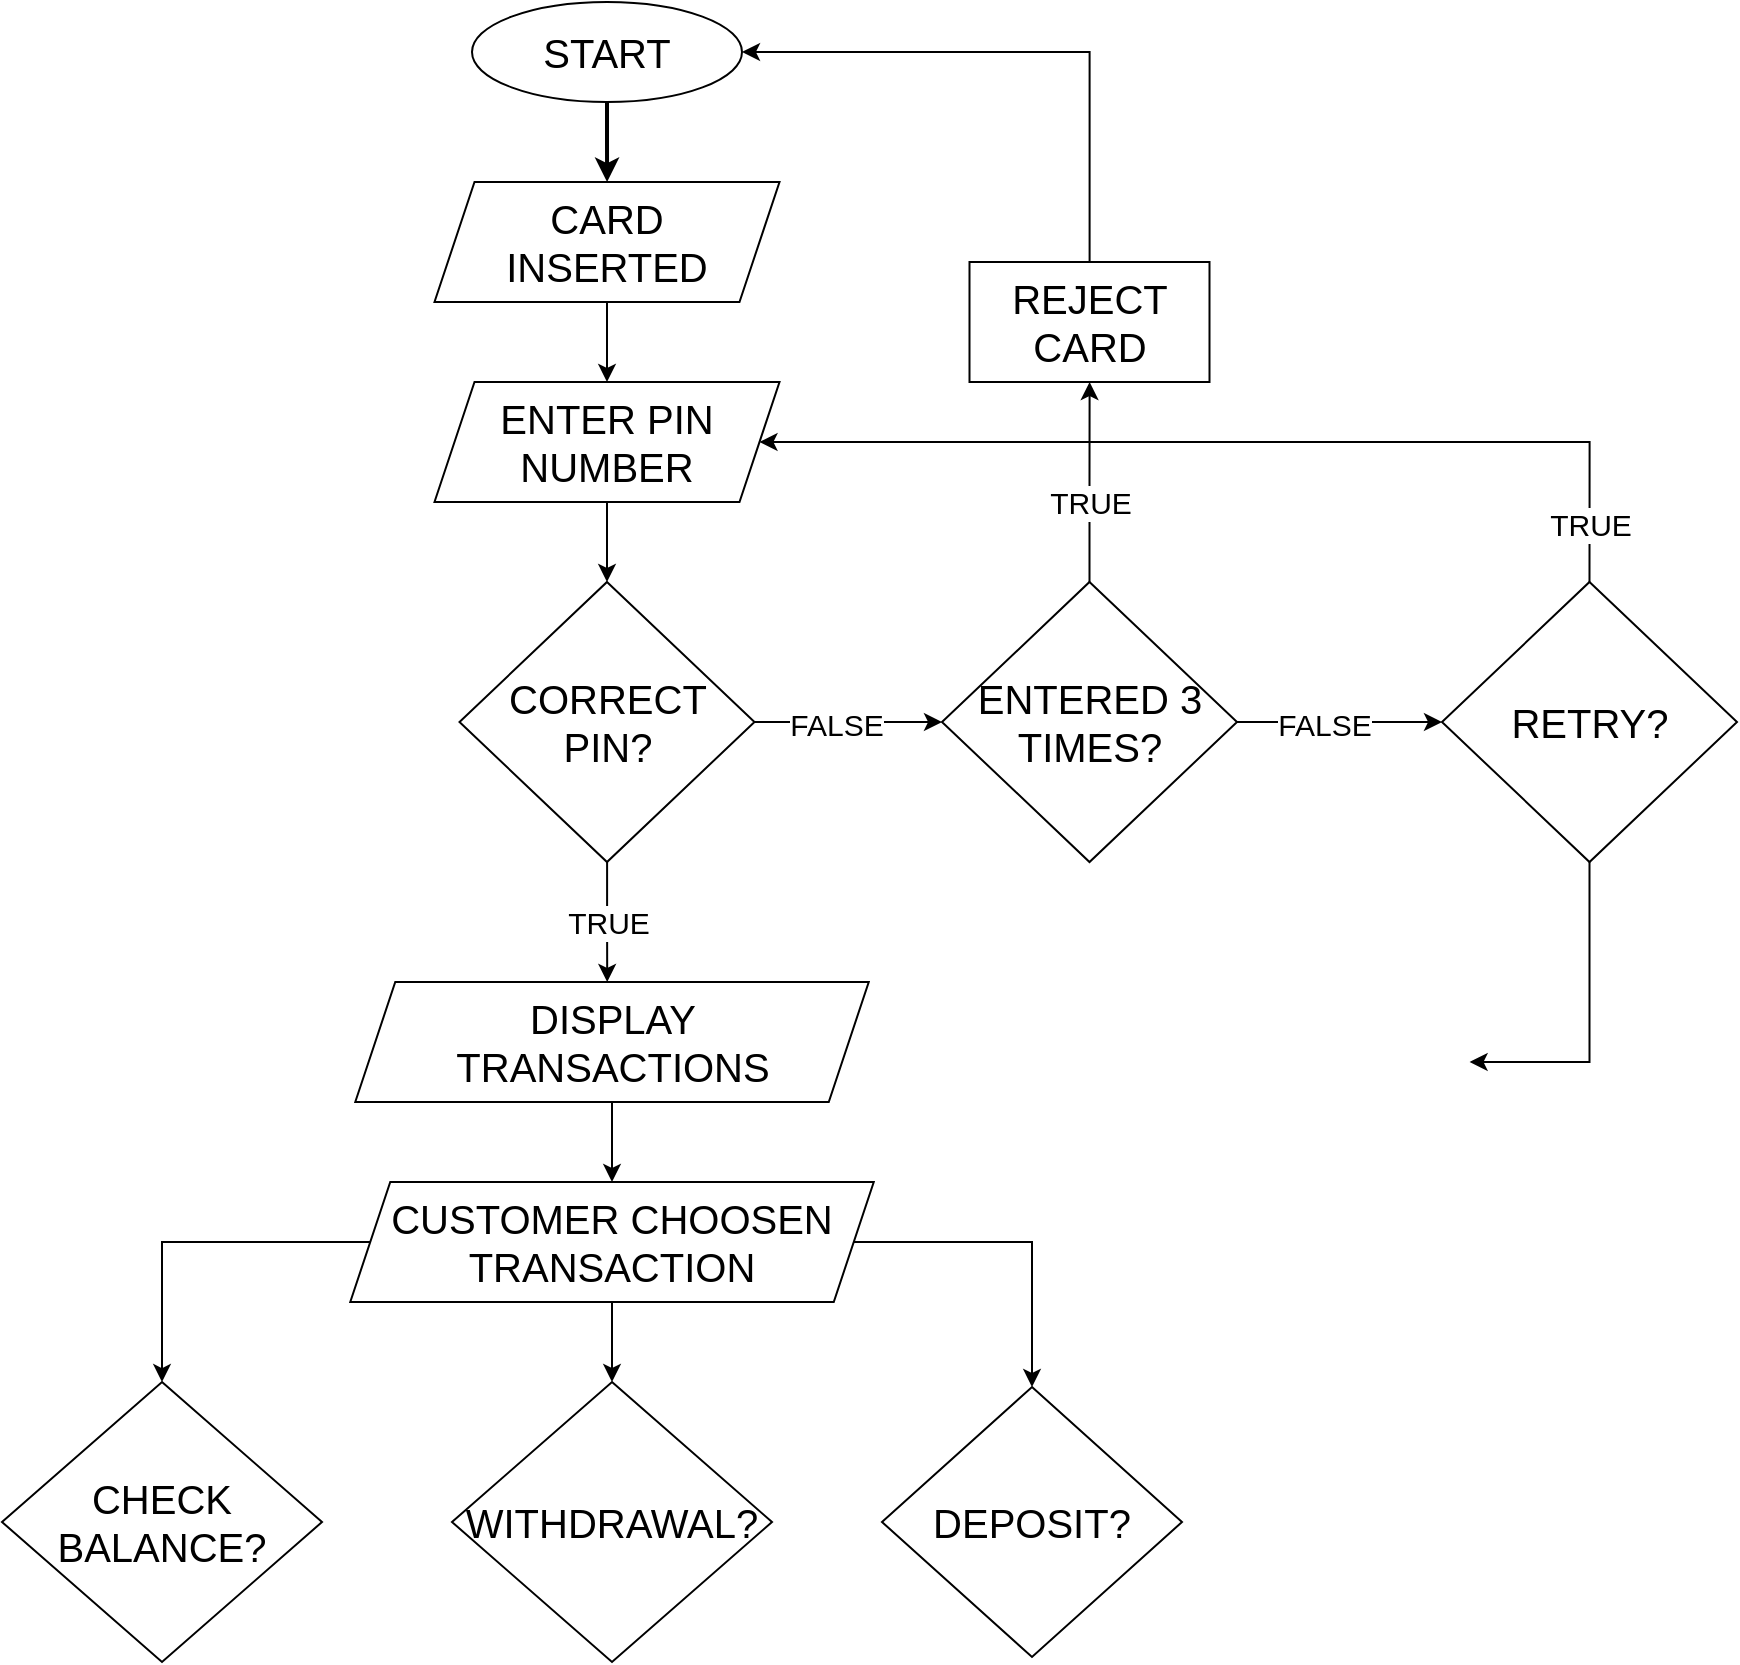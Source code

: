 <mxfile version="24.7.10">
  <diagram name="Page-1" id="H8YX4mvp1tPYPq6lOHKP">
    <mxGraphModel dx="974" dy="744" grid="1" gridSize="10" guides="1" tooltips="1" connect="1" arrows="1" fold="1" page="1" pageScale="1" pageWidth="850" pageHeight="1100" math="0" shadow="0">
      <root>
        <mxCell id="0" />
        <mxCell id="1" parent="0" />
        <mxCell id="IIV3at36kZY-AhHtreOB-9" value="" style="edgeStyle=orthogonalEdgeStyle;rounded=0;orthogonalLoop=1;jettySize=auto;html=1;" edge="1" parent="1" source="IIV3at36kZY-AhHtreOB-1" target="IIV3at36kZY-AhHtreOB-8">
          <mxGeometry relative="1" as="geometry" />
        </mxCell>
        <mxCell id="IIV3at36kZY-AhHtreOB-1" value="&lt;font style=&quot;font-size: 20px;&quot;&gt;CARD&lt;/font&gt;&lt;div&gt;&lt;font style=&quot;font-size: 20px;&quot;&gt;INSERTED&lt;/font&gt;&lt;/div&gt;" style="shape=parallelogram;perimeter=parallelogramPerimeter;whiteSpace=wrap;html=1;fixedSize=1;" vertex="1" parent="1">
          <mxGeometry x="346.25" y="120" width="172.5" height="60" as="geometry" />
        </mxCell>
        <mxCell id="IIV3at36kZY-AhHtreOB-3" value="" style="edgeStyle=orthogonalEdgeStyle;rounded=0;orthogonalLoop=1;jettySize=auto;html=1;strokeWidth=2;" edge="1" parent="1" source="IIV3at36kZY-AhHtreOB-2" target="IIV3at36kZY-AhHtreOB-1">
          <mxGeometry relative="1" as="geometry" />
        </mxCell>
        <mxCell id="IIV3at36kZY-AhHtreOB-2" value="START" style="ellipse;whiteSpace=wrap;html=1;fontSize=20;" vertex="1" parent="1">
          <mxGeometry x="365" y="30" width="135" height="50" as="geometry" />
        </mxCell>
        <mxCell id="IIV3at36kZY-AhHtreOB-13" value="" style="edgeStyle=orthogonalEdgeStyle;rounded=0;orthogonalLoop=1;jettySize=auto;html=1;" edge="1" parent="1" source="IIV3at36kZY-AhHtreOB-8" target="IIV3at36kZY-AhHtreOB-12">
          <mxGeometry relative="1" as="geometry" />
        </mxCell>
        <mxCell id="IIV3at36kZY-AhHtreOB-8" value="&lt;span style=&quot;font-size: 20px;&quot;&gt;ENTER PIN NUMBER&lt;/span&gt;" style="shape=parallelogram;perimeter=parallelogramPerimeter;whiteSpace=wrap;html=1;fixedSize=1;" vertex="1" parent="1">
          <mxGeometry x="346.25" y="220" width="172.5" height="60" as="geometry" />
        </mxCell>
        <mxCell id="IIV3at36kZY-AhHtreOB-17" value="" style="edgeStyle=orthogonalEdgeStyle;rounded=0;orthogonalLoop=1;jettySize=auto;html=1;" edge="1" parent="1" source="IIV3at36kZY-AhHtreOB-12" target="IIV3at36kZY-AhHtreOB-16">
          <mxGeometry relative="1" as="geometry" />
        </mxCell>
        <mxCell id="IIV3at36kZY-AhHtreOB-20" value="FALSE" style="edgeLabel;html=1;align=center;verticalAlign=middle;resizable=0;points=[];fontSize=15;" vertex="1" connectable="0" parent="IIV3at36kZY-AhHtreOB-17">
          <mxGeometry x="-0.141" y="-1" relative="1" as="geometry">
            <mxPoint as="offset" />
          </mxGeometry>
        </mxCell>
        <mxCell id="IIV3at36kZY-AhHtreOB-25" value="" style="edgeStyle=orthogonalEdgeStyle;rounded=0;orthogonalLoop=1;jettySize=auto;html=1;" edge="1" parent="1" source="IIV3at36kZY-AhHtreOB-12">
          <mxGeometry relative="1" as="geometry">
            <mxPoint x="432.6" y="520" as="targetPoint" />
          </mxGeometry>
        </mxCell>
        <mxCell id="IIV3at36kZY-AhHtreOB-26" value="TRUE" style="edgeLabel;html=1;align=center;verticalAlign=middle;resizable=0;points=[];fontSize=15;" vertex="1" connectable="0" parent="IIV3at36kZY-AhHtreOB-25">
          <mxGeometry x="-0.447" y="2" relative="1" as="geometry">
            <mxPoint x="-2" y="13" as="offset" />
          </mxGeometry>
        </mxCell>
        <mxCell id="IIV3at36kZY-AhHtreOB-12" value="CORRECT PIN?" style="rhombus;whiteSpace=wrap;html=1;fontSize=20;" vertex="1" parent="1">
          <mxGeometry x="358.75" y="320" width="147.5" height="140" as="geometry" />
        </mxCell>
        <mxCell id="IIV3at36kZY-AhHtreOB-19" value="" style="edgeStyle=orthogonalEdgeStyle;rounded=0;orthogonalLoop=1;jettySize=auto;html=1;" edge="1" parent="1" source="IIV3at36kZY-AhHtreOB-16" target="IIV3at36kZY-AhHtreOB-18">
          <mxGeometry relative="1" as="geometry" />
        </mxCell>
        <mxCell id="IIV3at36kZY-AhHtreOB-21" value="TRUE" style="edgeLabel;html=1;align=center;verticalAlign=middle;resizable=0;points=[];fontSize=15;" vertex="1" connectable="0" parent="IIV3at36kZY-AhHtreOB-19">
          <mxGeometry x="-0.062" y="-1" relative="1" as="geometry">
            <mxPoint x="-1" y="7" as="offset" />
          </mxGeometry>
        </mxCell>
        <mxCell id="IIV3at36kZY-AhHtreOB-33" value="" style="edgeStyle=orthogonalEdgeStyle;rounded=0;orthogonalLoop=1;jettySize=auto;html=1;" edge="1" parent="1" source="IIV3at36kZY-AhHtreOB-16" target="IIV3at36kZY-AhHtreOB-32">
          <mxGeometry relative="1" as="geometry" />
        </mxCell>
        <mxCell id="IIV3at36kZY-AhHtreOB-41" value="FALSE" style="edgeLabel;html=1;align=center;verticalAlign=middle;resizable=0;points=[];fontSize=15;" vertex="1" connectable="0" parent="IIV3at36kZY-AhHtreOB-33">
          <mxGeometry x="-0.156" y="-1" relative="1" as="geometry">
            <mxPoint as="offset" />
          </mxGeometry>
        </mxCell>
        <mxCell id="IIV3at36kZY-AhHtreOB-16" value="ENTERED 3 TIMES?" style="rhombus;whiteSpace=wrap;html=1;fontSize=20;" vertex="1" parent="1">
          <mxGeometry x="600" y="320" width="147.5" height="140" as="geometry" />
        </mxCell>
        <mxCell id="IIV3at36kZY-AhHtreOB-31" value="" style="edgeStyle=orthogonalEdgeStyle;rounded=0;orthogonalLoop=1;jettySize=auto;html=1;entryX=1;entryY=0.5;entryDx=0;entryDy=0;" edge="1" parent="1" source="IIV3at36kZY-AhHtreOB-18" target="IIV3at36kZY-AhHtreOB-2">
          <mxGeometry relative="1" as="geometry">
            <mxPoint x="430" y="100" as="targetPoint" />
            <Array as="points">
              <mxPoint x="674" y="55" />
            </Array>
          </mxGeometry>
        </mxCell>
        <mxCell id="IIV3at36kZY-AhHtreOB-18" value="REJECT CARD" style="whiteSpace=wrap;html=1;fontSize=20;" vertex="1" parent="1">
          <mxGeometry x="613.75" y="160" width="120" height="60" as="geometry" />
        </mxCell>
        <mxCell id="IIV3at36kZY-AhHtreOB-29" value="" style="edgeStyle=orthogonalEdgeStyle;rounded=0;orthogonalLoop=1;jettySize=auto;html=1;" edge="1" parent="1" source="IIV3at36kZY-AhHtreOB-27" target="IIV3at36kZY-AhHtreOB-28">
          <mxGeometry relative="1" as="geometry" />
        </mxCell>
        <mxCell id="IIV3at36kZY-AhHtreOB-27" value="DISPLAY&lt;div&gt;TRANSACTIONS&lt;/div&gt;" style="shape=parallelogram;perimeter=parallelogramPerimeter;whiteSpace=wrap;html=1;fixedSize=1;fontSize=20;" vertex="1" parent="1">
          <mxGeometry x="306.63" y="520" width="256.75" height="60" as="geometry" />
        </mxCell>
        <mxCell id="IIV3at36kZY-AhHtreOB-43" value="" style="edgeStyle=orthogonalEdgeStyle;rounded=0;orthogonalLoop=1;jettySize=auto;html=1;" edge="1" parent="1" source="IIV3at36kZY-AhHtreOB-28" target="IIV3at36kZY-AhHtreOB-42">
          <mxGeometry relative="1" as="geometry" />
        </mxCell>
        <mxCell id="IIV3at36kZY-AhHtreOB-46" value="" style="edgeStyle=orthogonalEdgeStyle;rounded=0;orthogonalLoop=1;jettySize=auto;html=1;" edge="1" parent="1" source="IIV3at36kZY-AhHtreOB-28" target="IIV3at36kZY-AhHtreOB-45">
          <mxGeometry relative="1" as="geometry" />
        </mxCell>
        <mxCell id="IIV3at36kZY-AhHtreOB-49" value="" style="edgeStyle=orthogonalEdgeStyle;rounded=0;orthogonalLoop=1;jettySize=auto;html=1;" edge="1" parent="1" source="IIV3at36kZY-AhHtreOB-28" target="IIV3at36kZY-AhHtreOB-48">
          <mxGeometry relative="1" as="geometry" />
        </mxCell>
        <mxCell id="IIV3at36kZY-AhHtreOB-28" value="CUSTOMER CHOOSEN&lt;div&gt;TRANSACTION&lt;/div&gt;" style="shape=parallelogram;perimeter=parallelogramPerimeter;whiteSpace=wrap;html=1;fixedSize=1;fontSize=20;" vertex="1" parent="1">
          <mxGeometry x="304.13" y="620" width="261.75" height="60" as="geometry" />
        </mxCell>
        <mxCell id="IIV3at36kZY-AhHtreOB-35" value="" style="edgeStyle=orthogonalEdgeStyle;rounded=0;orthogonalLoop=1;jettySize=auto;html=1;entryX=1;entryY=0.5;entryDx=0;entryDy=0;exitX=0.5;exitY=0;exitDx=0;exitDy=0;" edge="1" parent="1" source="IIV3at36kZY-AhHtreOB-32" target="IIV3at36kZY-AhHtreOB-8">
          <mxGeometry relative="1" as="geometry">
            <mxPoint x="863.75" y="240" as="targetPoint" />
            <Array as="points">
              <mxPoint x="924" y="250" />
            </Array>
          </mxGeometry>
        </mxCell>
        <mxCell id="IIV3at36kZY-AhHtreOB-36" value="TRUE" style="edgeLabel;html=1;align=center;verticalAlign=middle;resizable=0;points=[];fontSize=15;" vertex="1" connectable="0" parent="IIV3at36kZY-AhHtreOB-35">
          <mxGeometry x="-0.845" y="-2" relative="1" as="geometry">
            <mxPoint x="-2" y="8" as="offset" />
          </mxGeometry>
        </mxCell>
        <mxCell id="IIV3at36kZY-AhHtreOB-40" value="" style="edgeStyle=orthogonalEdgeStyle;rounded=0;orthogonalLoop=1;jettySize=auto;html=1;" edge="1" parent="1" source="IIV3at36kZY-AhHtreOB-32">
          <mxGeometry relative="1" as="geometry">
            <mxPoint x="863.8" y="560" as="targetPoint" />
            <Array as="points">
              <mxPoint x="924" y="560" />
            </Array>
          </mxGeometry>
        </mxCell>
        <mxCell id="IIV3at36kZY-AhHtreOB-32" value="RETRY?" style="rhombus;whiteSpace=wrap;html=1;fontSize=20;" vertex="1" parent="1">
          <mxGeometry x="850" y="320" width="147.5" height="140" as="geometry" />
        </mxCell>
        <mxCell id="IIV3at36kZY-AhHtreOB-42" value="CHECK BALANCE?" style="rhombus;whiteSpace=wrap;html=1;fontSize=20;" vertex="1" parent="1">
          <mxGeometry x="130" y="720" width="160.01" height="140" as="geometry" />
        </mxCell>
        <mxCell id="IIV3at36kZY-AhHtreOB-45" value="WITHDRAWAL?" style="rhombus;whiteSpace=wrap;html=1;fontSize=20;" vertex="1" parent="1">
          <mxGeometry x="355" y="720" width="160.01" height="140" as="geometry" />
        </mxCell>
        <mxCell id="IIV3at36kZY-AhHtreOB-48" value="DEPOSIT?" style="rhombus;whiteSpace=wrap;html=1;fontSize=20;" vertex="1" parent="1">
          <mxGeometry x="570" y="722.5" width="150" height="135" as="geometry" />
        </mxCell>
      </root>
    </mxGraphModel>
  </diagram>
</mxfile>
